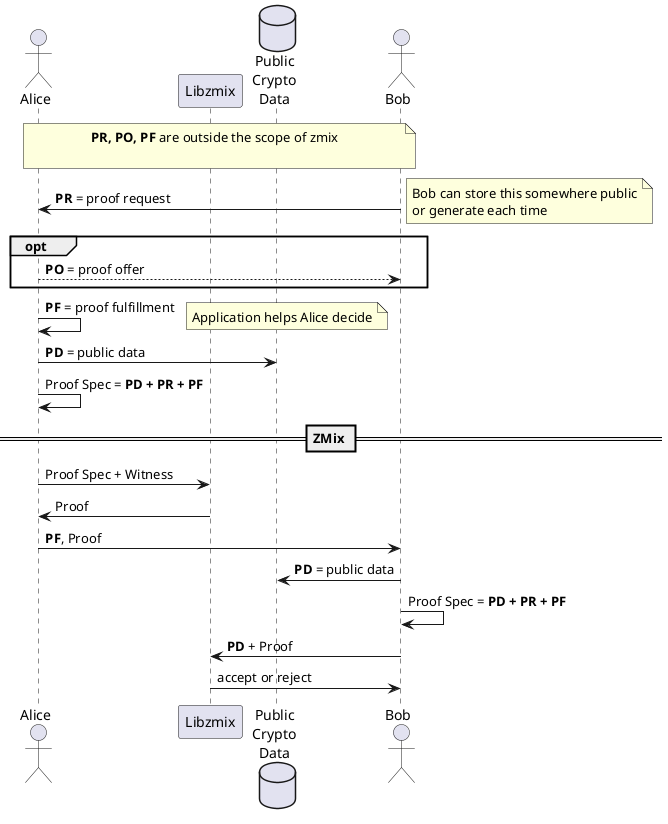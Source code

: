 @startuml

actor Alice as a
participant "Libzmix" as z
database "Public\nCrypto\nData" as p
actor Bob as b

note over a, b
<b>PR, PO, PF</b> are outside the scope of zmix

end note
b -> a: <b>PR</b> = proof request
note right
Bob can store this somewhere public
or generate each time
end note
opt
a --> b: <b>PO</b> = proof offer
end
a -> a: <b>PF</b> = proof fulfillment
note right
Application helps Alice decide
end note
a -> p: <b>PD</b> = public data
a -> a: Proof Spec = <b>PD + PR + PF</b>
== ZMix ==

a -> z: Proof Spec + Witness
z -> a: Proof

a -> b: <b>PF</b>, Proof
b -> p: <b>PD</b> = public data
b -> b: Proof Spec = <b>PD + PR + PF</b>
b -> z: <b>PD</b> + Proof
z -> b: accept or reject


@enduml
